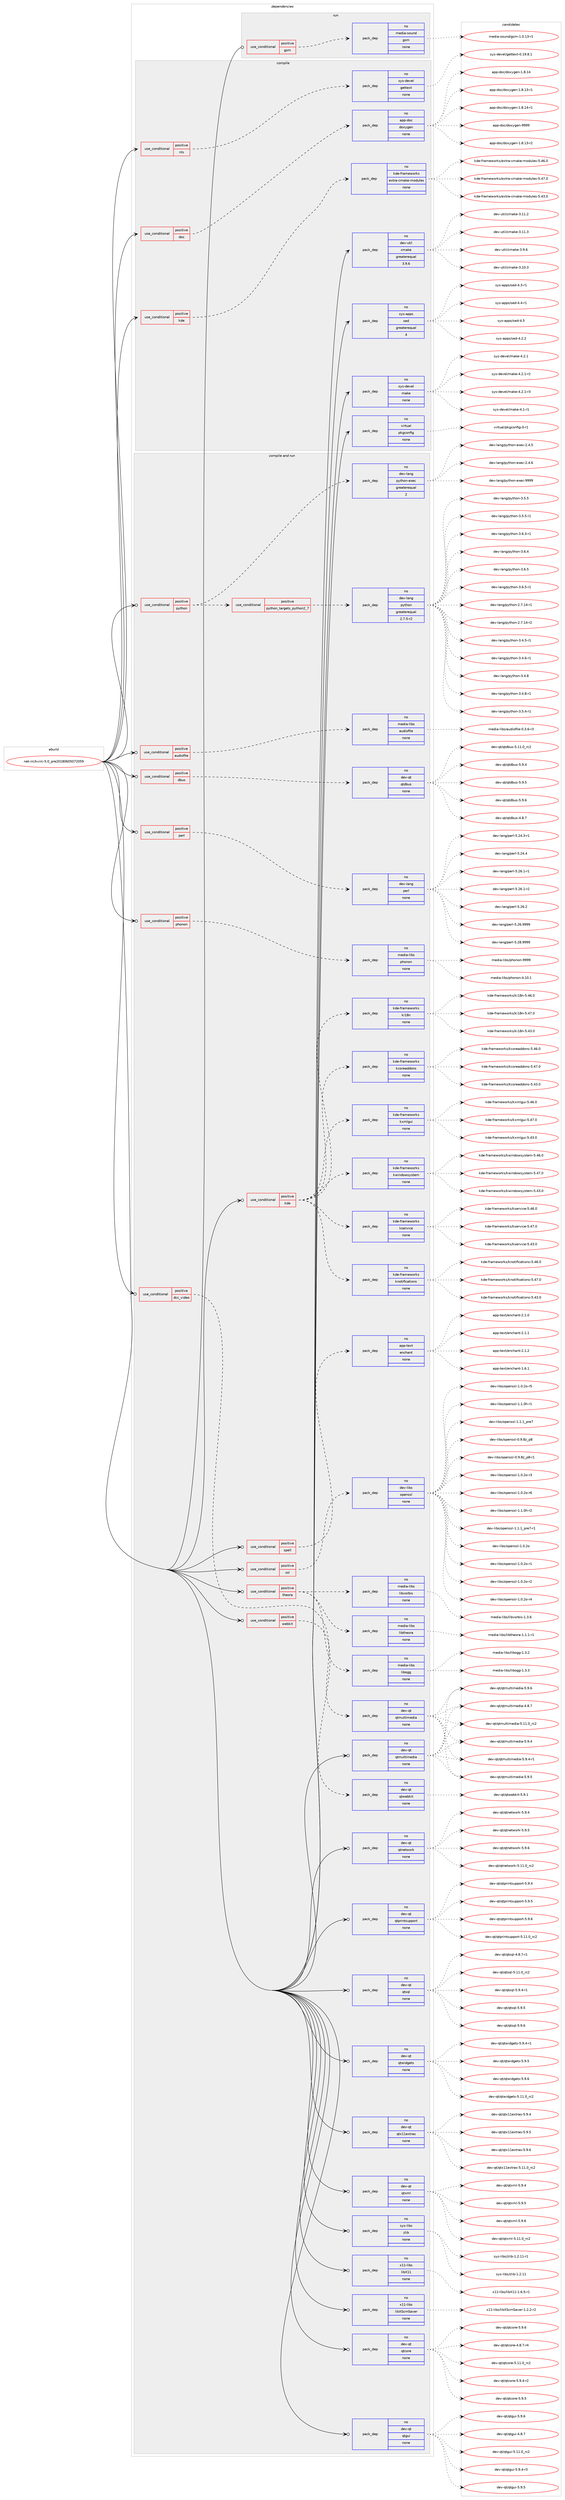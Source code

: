 digraph prolog {

# *************
# Graph options
# *************

newrank=true;
concentrate=true;
compound=true;
graph [rankdir=LR,fontname=Helvetica,fontsize=10,ranksep=1.5];#, ranksep=2.5, nodesep=0.2];
edge  [arrowhead=vee];
node  [fontname=Helvetica,fontsize=10];

# **********
# The ebuild
# **********

subgraph cluster_leftcol {
color=gray;
rank=same;
label=<<i>ebuild</i>>;
id [label="net-irc/kvirc-5.0_pre20180605072059", color=red, width=4, href="../net-irc/kvirc-5.0_pre20180605072059.svg"];
}

# ****************
# The dependencies
# ****************

subgraph cluster_midcol {
color=gray;
label=<<i>dependencies</i>>;
subgraph cluster_compile {
fillcolor="#eeeeee";
style=filled;
label=<<i>compile</i>>;
subgraph cond36 {
dependency120 [label=<<TABLE BORDER="0" CELLBORDER="1" CELLSPACING="0" CELLPADDING="4"><TR><TD ROWSPAN="3" CELLPADDING="10">use_conditional</TD></TR><TR><TD>positive</TD></TR><TR><TD>doc</TD></TR></TABLE>>, shape=none, color=red];
subgraph pack85 {
dependency121 [label=<<TABLE BORDER="0" CELLBORDER="1" CELLSPACING="0" CELLPADDING="4" WIDTH="220"><TR><TD ROWSPAN="6" CELLPADDING="30">pack_dep</TD></TR><TR><TD WIDTH="110">no</TD></TR><TR><TD>app-doc</TD></TR><TR><TD>doxygen</TD></TR><TR><TD>none</TD></TR><TR><TD></TD></TR></TABLE>>, shape=none, color=blue];
}
dependency120:e -> dependency121:w [weight=20,style="dashed",arrowhead="vee"];
}
id:e -> dependency120:w [weight=20,style="solid",arrowhead="vee"];
subgraph cond37 {
dependency122 [label=<<TABLE BORDER="0" CELLBORDER="1" CELLSPACING="0" CELLPADDING="4"><TR><TD ROWSPAN="3" CELLPADDING="10">use_conditional</TD></TR><TR><TD>positive</TD></TR><TR><TD>kde</TD></TR></TABLE>>, shape=none, color=red];
subgraph pack86 {
dependency123 [label=<<TABLE BORDER="0" CELLBORDER="1" CELLSPACING="0" CELLPADDING="4" WIDTH="220"><TR><TD ROWSPAN="6" CELLPADDING="30">pack_dep</TD></TR><TR><TD WIDTH="110">no</TD></TR><TR><TD>kde-frameworks</TD></TR><TR><TD>extra-cmake-modules</TD></TR><TR><TD>none</TD></TR><TR><TD></TD></TR></TABLE>>, shape=none, color=blue];
}
dependency122:e -> dependency123:w [weight=20,style="dashed",arrowhead="vee"];
}
id:e -> dependency122:w [weight=20,style="solid",arrowhead="vee"];
subgraph cond38 {
dependency124 [label=<<TABLE BORDER="0" CELLBORDER="1" CELLSPACING="0" CELLPADDING="4"><TR><TD ROWSPAN="3" CELLPADDING="10">use_conditional</TD></TR><TR><TD>positive</TD></TR><TR><TD>nls</TD></TR></TABLE>>, shape=none, color=red];
subgraph pack87 {
dependency125 [label=<<TABLE BORDER="0" CELLBORDER="1" CELLSPACING="0" CELLPADDING="4" WIDTH="220"><TR><TD ROWSPAN="6" CELLPADDING="30">pack_dep</TD></TR><TR><TD WIDTH="110">no</TD></TR><TR><TD>sys-devel</TD></TR><TR><TD>gettext</TD></TR><TR><TD>none</TD></TR><TR><TD></TD></TR></TABLE>>, shape=none, color=blue];
}
dependency124:e -> dependency125:w [weight=20,style="dashed",arrowhead="vee"];
}
id:e -> dependency124:w [weight=20,style="solid",arrowhead="vee"];
subgraph pack88 {
dependency126 [label=<<TABLE BORDER="0" CELLBORDER="1" CELLSPACING="0" CELLPADDING="4" WIDTH="220"><TR><TD ROWSPAN="6" CELLPADDING="30">pack_dep</TD></TR><TR><TD WIDTH="110">no</TD></TR><TR><TD>dev-util</TD></TR><TR><TD>cmake</TD></TR><TR><TD>greaterequal</TD></TR><TR><TD>3.9.6</TD></TR></TABLE>>, shape=none, color=blue];
}
id:e -> dependency126:w [weight=20,style="solid",arrowhead="vee"];
subgraph pack89 {
dependency127 [label=<<TABLE BORDER="0" CELLBORDER="1" CELLSPACING="0" CELLPADDING="4" WIDTH="220"><TR><TD ROWSPAN="6" CELLPADDING="30">pack_dep</TD></TR><TR><TD WIDTH="110">no</TD></TR><TR><TD>sys-apps</TD></TR><TR><TD>sed</TD></TR><TR><TD>greaterequal</TD></TR><TR><TD>4</TD></TR></TABLE>>, shape=none, color=blue];
}
id:e -> dependency127:w [weight=20,style="solid",arrowhead="vee"];
subgraph pack90 {
dependency128 [label=<<TABLE BORDER="0" CELLBORDER="1" CELLSPACING="0" CELLPADDING="4" WIDTH="220"><TR><TD ROWSPAN="6" CELLPADDING="30">pack_dep</TD></TR><TR><TD WIDTH="110">no</TD></TR><TR><TD>sys-devel</TD></TR><TR><TD>make</TD></TR><TR><TD>none</TD></TR><TR><TD></TD></TR></TABLE>>, shape=none, color=blue];
}
id:e -> dependency128:w [weight=20,style="solid",arrowhead="vee"];
subgraph pack91 {
dependency129 [label=<<TABLE BORDER="0" CELLBORDER="1" CELLSPACING="0" CELLPADDING="4" WIDTH="220"><TR><TD ROWSPAN="6" CELLPADDING="30">pack_dep</TD></TR><TR><TD WIDTH="110">no</TD></TR><TR><TD>virtual</TD></TR><TR><TD>pkgconfig</TD></TR><TR><TD>none</TD></TR><TR><TD></TD></TR></TABLE>>, shape=none, color=blue];
}
id:e -> dependency129:w [weight=20,style="solid",arrowhead="vee"];
}
subgraph cluster_compileandrun {
fillcolor="#eeeeee";
style=filled;
label=<<i>compile and run</i>>;
subgraph cond39 {
dependency130 [label=<<TABLE BORDER="0" CELLBORDER="1" CELLSPACING="0" CELLPADDING="4"><TR><TD ROWSPAN="3" CELLPADDING="10">use_conditional</TD></TR><TR><TD>positive</TD></TR><TR><TD>audiofile</TD></TR></TABLE>>, shape=none, color=red];
subgraph pack92 {
dependency131 [label=<<TABLE BORDER="0" CELLBORDER="1" CELLSPACING="0" CELLPADDING="4" WIDTH="220"><TR><TD ROWSPAN="6" CELLPADDING="30">pack_dep</TD></TR><TR><TD WIDTH="110">no</TD></TR><TR><TD>media-libs</TD></TR><TR><TD>audiofile</TD></TR><TR><TD>none</TD></TR><TR><TD></TD></TR></TABLE>>, shape=none, color=blue];
}
dependency130:e -> dependency131:w [weight=20,style="dashed",arrowhead="vee"];
}
id:e -> dependency130:w [weight=20,style="solid",arrowhead="odotvee"];
subgraph cond40 {
dependency132 [label=<<TABLE BORDER="0" CELLBORDER="1" CELLSPACING="0" CELLPADDING="4"><TR><TD ROWSPAN="3" CELLPADDING="10">use_conditional</TD></TR><TR><TD>positive</TD></TR><TR><TD>dbus</TD></TR></TABLE>>, shape=none, color=red];
subgraph pack93 {
dependency133 [label=<<TABLE BORDER="0" CELLBORDER="1" CELLSPACING="0" CELLPADDING="4" WIDTH="220"><TR><TD ROWSPAN="6" CELLPADDING="30">pack_dep</TD></TR><TR><TD WIDTH="110">no</TD></TR><TR><TD>dev-qt</TD></TR><TR><TD>qtdbus</TD></TR><TR><TD>none</TD></TR><TR><TD></TD></TR></TABLE>>, shape=none, color=blue];
}
dependency132:e -> dependency133:w [weight=20,style="dashed",arrowhead="vee"];
}
id:e -> dependency132:w [weight=20,style="solid",arrowhead="odotvee"];
subgraph cond41 {
dependency134 [label=<<TABLE BORDER="0" CELLBORDER="1" CELLSPACING="0" CELLPADDING="4"><TR><TD ROWSPAN="3" CELLPADDING="10">use_conditional</TD></TR><TR><TD>positive</TD></TR><TR><TD>dcc_video</TD></TR></TABLE>>, shape=none, color=red];
subgraph pack94 {
dependency135 [label=<<TABLE BORDER="0" CELLBORDER="1" CELLSPACING="0" CELLPADDING="4" WIDTH="220"><TR><TD ROWSPAN="6" CELLPADDING="30">pack_dep</TD></TR><TR><TD WIDTH="110">no</TD></TR><TR><TD>dev-qt</TD></TR><TR><TD>qtmultimedia</TD></TR><TR><TD>none</TD></TR><TR><TD></TD></TR></TABLE>>, shape=none, color=blue];
}
dependency134:e -> dependency135:w [weight=20,style="dashed",arrowhead="vee"];
}
id:e -> dependency134:w [weight=20,style="solid",arrowhead="odotvee"];
subgraph cond42 {
dependency136 [label=<<TABLE BORDER="0" CELLBORDER="1" CELLSPACING="0" CELLPADDING="4"><TR><TD ROWSPAN="3" CELLPADDING="10">use_conditional</TD></TR><TR><TD>positive</TD></TR><TR><TD>kde</TD></TR></TABLE>>, shape=none, color=red];
subgraph pack95 {
dependency137 [label=<<TABLE BORDER="0" CELLBORDER="1" CELLSPACING="0" CELLPADDING="4" WIDTH="220"><TR><TD ROWSPAN="6" CELLPADDING="30">pack_dep</TD></TR><TR><TD WIDTH="110">no</TD></TR><TR><TD>kde-frameworks</TD></TR><TR><TD>kcoreaddons</TD></TR><TR><TD>none</TD></TR><TR><TD></TD></TR></TABLE>>, shape=none, color=blue];
}
dependency136:e -> dependency137:w [weight=20,style="dashed",arrowhead="vee"];
subgraph pack96 {
dependency138 [label=<<TABLE BORDER="0" CELLBORDER="1" CELLSPACING="0" CELLPADDING="4" WIDTH="220"><TR><TD ROWSPAN="6" CELLPADDING="30">pack_dep</TD></TR><TR><TD WIDTH="110">no</TD></TR><TR><TD>kde-frameworks</TD></TR><TR><TD>ki18n</TD></TR><TR><TD>none</TD></TR><TR><TD></TD></TR></TABLE>>, shape=none, color=blue];
}
dependency136:e -> dependency138:w [weight=20,style="dashed",arrowhead="vee"];
subgraph pack97 {
dependency139 [label=<<TABLE BORDER="0" CELLBORDER="1" CELLSPACING="0" CELLPADDING="4" WIDTH="220"><TR><TD ROWSPAN="6" CELLPADDING="30">pack_dep</TD></TR><TR><TD WIDTH="110">no</TD></TR><TR><TD>kde-frameworks</TD></TR><TR><TD>knotifications</TD></TR><TR><TD>none</TD></TR><TR><TD></TD></TR></TABLE>>, shape=none, color=blue];
}
dependency136:e -> dependency139:w [weight=20,style="dashed",arrowhead="vee"];
subgraph pack98 {
dependency140 [label=<<TABLE BORDER="0" CELLBORDER="1" CELLSPACING="0" CELLPADDING="4" WIDTH="220"><TR><TD ROWSPAN="6" CELLPADDING="30">pack_dep</TD></TR><TR><TD WIDTH="110">no</TD></TR><TR><TD>kde-frameworks</TD></TR><TR><TD>kservice</TD></TR><TR><TD>none</TD></TR><TR><TD></TD></TR></TABLE>>, shape=none, color=blue];
}
dependency136:e -> dependency140:w [weight=20,style="dashed",arrowhead="vee"];
subgraph pack99 {
dependency141 [label=<<TABLE BORDER="0" CELLBORDER="1" CELLSPACING="0" CELLPADDING="4" WIDTH="220"><TR><TD ROWSPAN="6" CELLPADDING="30">pack_dep</TD></TR><TR><TD WIDTH="110">no</TD></TR><TR><TD>kde-frameworks</TD></TR><TR><TD>kwindowsystem</TD></TR><TR><TD>none</TD></TR><TR><TD></TD></TR></TABLE>>, shape=none, color=blue];
}
dependency136:e -> dependency141:w [weight=20,style="dashed",arrowhead="vee"];
subgraph pack100 {
dependency142 [label=<<TABLE BORDER="0" CELLBORDER="1" CELLSPACING="0" CELLPADDING="4" WIDTH="220"><TR><TD ROWSPAN="6" CELLPADDING="30">pack_dep</TD></TR><TR><TD WIDTH="110">no</TD></TR><TR><TD>kde-frameworks</TD></TR><TR><TD>kxmlgui</TD></TR><TR><TD>none</TD></TR><TR><TD></TD></TR></TABLE>>, shape=none, color=blue];
}
dependency136:e -> dependency142:w [weight=20,style="dashed",arrowhead="vee"];
}
id:e -> dependency136:w [weight=20,style="solid",arrowhead="odotvee"];
subgraph cond43 {
dependency143 [label=<<TABLE BORDER="0" CELLBORDER="1" CELLSPACING="0" CELLPADDING="4"><TR><TD ROWSPAN="3" CELLPADDING="10">use_conditional</TD></TR><TR><TD>positive</TD></TR><TR><TD>perl</TD></TR></TABLE>>, shape=none, color=red];
subgraph pack101 {
dependency144 [label=<<TABLE BORDER="0" CELLBORDER="1" CELLSPACING="0" CELLPADDING="4" WIDTH="220"><TR><TD ROWSPAN="6" CELLPADDING="30">pack_dep</TD></TR><TR><TD WIDTH="110">no</TD></TR><TR><TD>dev-lang</TD></TR><TR><TD>perl</TD></TR><TR><TD>none</TD></TR><TR><TD></TD></TR></TABLE>>, shape=none, color=blue];
}
dependency143:e -> dependency144:w [weight=20,style="dashed",arrowhead="vee"];
}
id:e -> dependency143:w [weight=20,style="solid",arrowhead="odotvee"];
subgraph cond44 {
dependency145 [label=<<TABLE BORDER="0" CELLBORDER="1" CELLSPACING="0" CELLPADDING="4"><TR><TD ROWSPAN="3" CELLPADDING="10">use_conditional</TD></TR><TR><TD>positive</TD></TR><TR><TD>phonon</TD></TR></TABLE>>, shape=none, color=red];
subgraph pack102 {
dependency146 [label=<<TABLE BORDER="0" CELLBORDER="1" CELLSPACING="0" CELLPADDING="4" WIDTH="220"><TR><TD ROWSPAN="6" CELLPADDING="30">pack_dep</TD></TR><TR><TD WIDTH="110">no</TD></TR><TR><TD>media-libs</TD></TR><TR><TD>phonon</TD></TR><TR><TD>none</TD></TR><TR><TD></TD></TR></TABLE>>, shape=none, color=blue];
}
dependency145:e -> dependency146:w [weight=20,style="dashed",arrowhead="vee"];
}
id:e -> dependency145:w [weight=20,style="solid",arrowhead="odotvee"];
subgraph cond45 {
dependency147 [label=<<TABLE BORDER="0" CELLBORDER="1" CELLSPACING="0" CELLPADDING="4"><TR><TD ROWSPAN="3" CELLPADDING="10">use_conditional</TD></TR><TR><TD>positive</TD></TR><TR><TD>python</TD></TR></TABLE>>, shape=none, color=red];
subgraph cond46 {
dependency148 [label=<<TABLE BORDER="0" CELLBORDER="1" CELLSPACING="0" CELLPADDING="4"><TR><TD ROWSPAN="3" CELLPADDING="10">use_conditional</TD></TR><TR><TD>positive</TD></TR><TR><TD>python_targets_python2_7</TD></TR></TABLE>>, shape=none, color=red];
subgraph pack103 {
dependency149 [label=<<TABLE BORDER="0" CELLBORDER="1" CELLSPACING="0" CELLPADDING="4" WIDTH="220"><TR><TD ROWSPAN="6" CELLPADDING="30">pack_dep</TD></TR><TR><TD WIDTH="110">no</TD></TR><TR><TD>dev-lang</TD></TR><TR><TD>python</TD></TR><TR><TD>greaterequal</TD></TR><TR><TD>2.7.5-r2</TD></TR></TABLE>>, shape=none, color=blue];
}
dependency148:e -> dependency149:w [weight=20,style="dashed",arrowhead="vee"];
}
dependency147:e -> dependency148:w [weight=20,style="dashed",arrowhead="vee"];
subgraph pack104 {
dependency150 [label=<<TABLE BORDER="0" CELLBORDER="1" CELLSPACING="0" CELLPADDING="4" WIDTH="220"><TR><TD ROWSPAN="6" CELLPADDING="30">pack_dep</TD></TR><TR><TD WIDTH="110">no</TD></TR><TR><TD>dev-lang</TD></TR><TR><TD>python-exec</TD></TR><TR><TD>greaterequal</TD></TR><TR><TD>2</TD></TR></TABLE>>, shape=none, color=blue];
}
dependency147:e -> dependency150:w [weight=20,style="dashed",arrowhead="vee"];
}
id:e -> dependency147:w [weight=20,style="solid",arrowhead="odotvee"];
subgraph cond47 {
dependency151 [label=<<TABLE BORDER="0" CELLBORDER="1" CELLSPACING="0" CELLPADDING="4"><TR><TD ROWSPAN="3" CELLPADDING="10">use_conditional</TD></TR><TR><TD>positive</TD></TR><TR><TD>spell</TD></TR></TABLE>>, shape=none, color=red];
subgraph pack105 {
dependency152 [label=<<TABLE BORDER="0" CELLBORDER="1" CELLSPACING="0" CELLPADDING="4" WIDTH="220"><TR><TD ROWSPAN="6" CELLPADDING="30">pack_dep</TD></TR><TR><TD WIDTH="110">no</TD></TR><TR><TD>app-text</TD></TR><TR><TD>enchant</TD></TR><TR><TD>none</TD></TR><TR><TD></TD></TR></TABLE>>, shape=none, color=blue];
}
dependency151:e -> dependency152:w [weight=20,style="dashed",arrowhead="vee"];
}
id:e -> dependency151:w [weight=20,style="solid",arrowhead="odotvee"];
subgraph cond48 {
dependency153 [label=<<TABLE BORDER="0" CELLBORDER="1" CELLSPACING="0" CELLPADDING="4"><TR><TD ROWSPAN="3" CELLPADDING="10">use_conditional</TD></TR><TR><TD>positive</TD></TR><TR><TD>ssl</TD></TR></TABLE>>, shape=none, color=red];
subgraph pack106 {
dependency154 [label=<<TABLE BORDER="0" CELLBORDER="1" CELLSPACING="0" CELLPADDING="4" WIDTH="220"><TR><TD ROWSPAN="6" CELLPADDING="30">pack_dep</TD></TR><TR><TD WIDTH="110">no</TD></TR><TR><TD>dev-libs</TD></TR><TR><TD>openssl</TD></TR><TR><TD>none</TD></TR><TR><TD></TD></TR></TABLE>>, shape=none, color=blue];
}
dependency153:e -> dependency154:w [weight=20,style="dashed",arrowhead="vee"];
}
id:e -> dependency153:w [weight=20,style="solid",arrowhead="odotvee"];
subgraph cond49 {
dependency155 [label=<<TABLE BORDER="0" CELLBORDER="1" CELLSPACING="0" CELLPADDING="4"><TR><TD ROWSPAN="3" CELLPADDING="10">use_conditional</TD></TR><TR><TD>positive</TD></TR><TR><TD>theora</TD></TR></TABLE>>, shape=none, color=red];
subgraph pack107 {
dependency156 [label=<<TABLE BORDER="0" CELLBORDER="1" CELLSPACING="0" CELLPADDING="4" WIDTH="220"><TR><TD ROWSPAN="6" CELLPADDING="30">pack_dep</TD></TR><TR><TD WIDTH="110">no</TD></TR><TR><TD>media-libs</TD></TR><TR><TD>libogg</TD></TR><TR><TD>none</TD></TR><TR><TD></TD></TR></TABLE>>, shape=none, color=blue];
}
dependency155:e -> dependency156:w [weight=20,style="dashed",arrowhead="vee"];
subgraph pack108 {
dependency157 [label=<<TABLE BORDER="0" CELLBORDER="1" CELLSPACING="0" CELLPADDING="4" WIDTH="220"><TR><TD ROWSPAN="6" CELLPADDING="30">pack_dep</TD></TR><TR><TD WIDTH="110">no</TD></TR><TR><TD>media-libs</TD></TR><TR><TD>libtheora</TD></TR><TR><TD>none</TD></TR><TR><TD></TD></TR></TABLE>>, shape=none, color=blue];
}
dependency155:e -> dependency157:w [weight=20,style="dashed",arrowhead="vee"];
subgraph pack109 {
dependency158 [label=<<TABLE BORDER="0" CELLBORDER="1" CELLSPACING="0" CELLPADDING="4" WIDTH="220"><TR><TD ROWSPAN="6" CELLPADDING="30">pack_dep</TD></TR><TR><TD WIDTH="110">no</TD></TR><TR><TD>media-libs</TD></TR><TR><TD>libvorbis</TD></TR><TR><TD>none</TD></TR><TR><TD></TD></TR></TABLE>>, shape=none, color=blue];
}
dependency155:e -> dependency158:w [weight=20,style="dashed",arrowhead="vee"];
}
id:e -> dependency155:w [weight=20,style="solid",arrowhead="odotvee"];
subgraph cond50 {
dependency159 [label=<<TABLE BORDER="0" CELLBORDER="1" CELLSPACING="0" CELLPADDING="4"><TR><TD ROWSPAN="3" CELLPADDING="10">use_conditional</TD></TR><TR><TD>positive</TD></TR><TR><TD>webkit</TD></TR></TABLE>>, shape=none, color=red];
subgraph pack110 {
dependency160 [label=<<TABLE BORDER="0" CELLBORDER="1" CELLSPACING="0" CELLPADDING="4" WIDTH="220"><TR><TD ROWSPAN="6" CELLPADDING="30">pack_dep</TD></TR><TR><TD WIDTH="110">no</TD></TR><TR><TD>dev-qt</TD></TR><TR><TD>qtwebkit</TD></TR><TR><TD>none</TD></TR><TR><TD></TD></TR></TABLE>>, shape=none, color=blue];
}
dependency159:e -> dependency160:w [weight=20,style="dashed",arrowhead="vee"];
}
id:e -> dependency159:w [weight=20,style="solid",arrowhead="odotvee"];
subgraph pack111 {
dependency161 [label=<<TABLE BORDER="0" CELLBORDER="1" CELLSPACING="0" CELLPADDING="4" WIDTH="220"><TR><TD ROWSPAN="6" CELLPADDING="30">pack_dep</TD></TR><TR><TD WIDTH="110">no</TD></TR><TR><TD>dev-qt</TD></TR><TR><TD>qtcore</TD></TR><TR><TD>none</TD></TR><TR><TD></TD></TR></TABLE>>, shape=none, color=blue];
}
id:e -> dependency161:w [weight=20,style="solid",arrowhead="odotvee"];
subgraph pack112 {
dependency162 [label=<<TABLE BORDER="0" CELLBORDER="1" CELLSPACING="0" CELLPADDING="4" WIDTH="220"><TR><TD ROWSPAN="6" CELLPADDING="30">pack_dep</TD></TR><TR><TD WIDTH="110">no</TD></TR><TR><TD>dev-qt</TD></TR><TR><TD>qtgui</TD></TR><TR><TD>none</TD></TR><TR><TD></TD></TR></TABLE>>, shape=none, color=blue];
}
id:e -> dependency162:w [weight=20,style="solid",arrowhead="odotvee"];
subgraph pack113 {
dependency163 [label=<<TABLE BORDER="0" CELLBORDER="1" CELLSPACING="0" CELLPADDING="4" WIDTH="220"><TR><TD ROWSPAN="6" CELLPADDING="30">pack_dep</TD></TR><TR><TD WIDTH="110">no</TD></TR><TR><TD>dev-qt</TD></TR><TR><TD>qtmultimedia</TD></TR><TR><TD>none</TD></TR><TR><TD></TD></TR></TABLE>>, shape=none, color=blue];
}
id:e -> dependency163:w [weight=20,style="solid",arrowhead="odotvee"];
subgraph pack114 {
dependency164 [label=<<TABLE BORDER="0" CELLBORDER="1" CELLSPACING="0" CELLPADDING="4" WIDTH="220"><TR><TD ROWSPAN="6" CELLPADDING="30">pack_dep</TD></TR><TR><TD WIDTH="110">no</TD></TR><TR><TD>dev-qt</TD></TR><TR><TD>qtnetwork</TD></TR><TR><TD>none</TD></TR><TR><TD></TD></TR></TABLE>>, shape=none, color=blue];
}
id:e -> dependency164:w [weight=20,style="solid",arrowhead="odotvee"];
subgraph pack115 {
dependency165 [label=<<TABLE BORDER="0" CELLBORDER="1" CELLSPACING="0" CELLPADDING="4" WIDTH="220"><TR><TD ROWSPAN="6" CELLPADDING="30">pack_dep</TD></TR><TR><TD WIDTH="110">no</TD></TR><TR><TD>dev-qt</TD></TR><TR><TD>qtprintsupport</TD></TR><TR><TD>none</TD></TR><TR><TD></TD></TR></TABLE>>, shape=none, color=blue];
}
id:e -> dependency165:w [weight=20,style="solid",arrowhead="odotvee"];
subgraph pack116 {
dependency166 [label=<<TABLE BORDER="0" CELLBORDER="1" CELLSPACING="0" CELLPADDING="4" WIDTH="220"><TR><TD ROWSPAN="6" CELLPADDING="30">pack_dep</TD></TR><TR><TD WIDTH="110">no</TD></TR><TR><TD>dev-qt</TD></TR><TR><TD>qtsql</TD></TR><TR><TD>none</TD></TR><TR><TD></TD></TR></TABLE>>, shape=none, color=blue];
}
id:e -> dependency166:w [weight=20,style="solid",arrowhead="odotvee"];
subgraph pack117 {
dependency167 [label=<<TABLE BORDER="0" CELLBORDER="1" CELLSPACING="0" CELLPADDING="4" WIDTH="220"><TR><TD ROWSPAN="6" CELLPADDING="30">pack_dep</TD></TR><TR><TD WIDTH="110">no</TD></TR><TR><TD>dev-qt</TD></TR><TR><TD>qtwidgets</TD></TR><TR><TD>none</TD></TR><TR><TD></TD></TR></TABLE>>, shape=none, color=blue];
}
id:e -> dependency167:w [weight=20,style="solid",arrowhead="odotvee"];
subgraph pack118 {
dependency168 [label=<<TABLE BORDER="0" CELLBORDER="1" CELLSPACING="0" CELLPADDING="4" WIDTH="220"><TR><TD ROWSPAN="6" CELLPADDING="30">pack_dep</TD></TR><TR><TD WIDTH="110">no</TD></TR><TR><TD>dev-qt</TD></TR><TR><TD>qtx11extras</TD></TR><TR><TD>none</TD></TR><TR><TD></TD></TR></TABLE>>, shape=none, color=blue];
}
id:e -> dependency168:w [weight=20,style="solid",arrowhead="odotvee"];
subgraph pack119 {
dependency169 [label=<<TABLE BORDER="0" CELLBORDER="1" CELLSPACING="0" CELLPADDING="4" WIDTH="220"><TR><TD ROWSPAN="6" CELLPADDING="30">pack_dep</TD></TR><TR><TD WIDTH="110">no</TD></TR><TR><TD>dev-qt</TD></TR><TR><TD>qtxml</TD></TR><TR><TD>none</TD></TR><TR><TD></TD></TR></TABLE>>, shape=none, color=blue];
}
id:e -> dependency169:w [weight=20,style="solid",arrowhead="odotvee"];
subgraph pack120 {
dependency170 [label=<<TABLE BORDER="0" CELLBORDER="1" CELLSPACING="0" CELLPADDING="4" WIDTH="220"><TR><TD ROWSPAN="6" CELLPADDING="30">pack_dep</TD></TR><TR><TD WIDTH="110">no</TD></TR><TR><TD>sys-libs</TD></TR><TR><TD>zlib</TD></TR><TR><TD>none</TD></TR><TR><TD></TD></TR></TABLE>>, shape=none, color=blue];
}
id:e -> dependency170:w [weight=20,style="solid",arrowhead="odotvee"];
subgraph pack121 {
dependency171 [label=<<TABLE BORDER="0" CELLBORDER="1" CELLSPACING="0" CELLPADDING="4" WIDTH="220"><TR><TD ROWSPAN="6" CELLPADDING="30">pack_dep</TD></TR><TR><TD WIDTH="110">no</TD></TR><TR><TD>x11-libs</TD></TR><TR><TD>libX11</TD></TR><TR><TD>none</TD></TR><TR><TD></TD></TR></TABLE>>, shape=none, color=blue];
}
id:e -> dependency171:w [weight=20,style="solid",arrowhead="odotvee"];
subgraph pack122 {
dependency172 [label=<<TABLE BORDER="0" CELLBORDER="1" CELLSPACING="0" CELLPADDING="4" WIDTH="220"><TR><TD ROWSPAN="6" CELLPADDING="30">pack_dep</TD></TR><TR><TD WIDTH="110">no</TD></TR><TR><TD>x11-libs</TD></TR><TR><TD>libXScrnSaver</TD></TR><TR><TD>none</TD></TR><TR><TD></TD></TR></TABLE>>, shape=none, color=blue];
}
id:e -> dependency172:w [weight=20,style="solid",arrowhead="odotvee"];
}
subgraph cluster_run {
fillcolor="#eeeeee";
style=filled;
label=<<i>run</i>>;
subgraph cond51 {
dependency173 [label=<<TABLE BORDER="0" CELLBORDER="1" CELLSPACING="0" CELLPADDING="4"><TR><TD ROWSPAN="3" CELLPADDING="10">use_conditional</TD></TR><TR><TD>positive</TD></TR><TR><TD>gsm</TD></TR></TABLE>>, shape=none, color=red];
subgraph pack123 {
dependency174 [label=<<TABLE BORDER="0" CELLBORDER="1" CELLSPACING="0" CELLPADDING="4" WIDTH="220"><TR><TD ROWSPAN="6" CELLPADDING="30">pack_dep</TD></TR><TR><TD WIDTH="110">no</TD></TR><TR><TD>media-sound</TD></TR><TR><TD>gsm</TD></TR><TR><TD>none</TD></TR><TR><TD></TD></TR></TABLE>>, shape=none, color=blue];
}
dependency173:e -> dependency174:w [weight=20,style="dashed",arrowhead="vee"];
}
id:e -> dependency173:w [weight=20,style="solid",arrowhead="odot"];
}
}

# **************
# The candidates
# **************

subgraph cluster_choices {
rank=same;
color=gray;
label=<<i>candidates</i>>;

subgraph choice85 {
color=black;
nodesep=1;
choice97112112451001119947100111120121103101110454946564649514511450 [label="app-doc/doxygen-1.8.13-r2", color=red, width=4,href="../app-doc/doxygen-1.8.13-r2.svg"];
choice9711211245100111994710011112012110310111045494656464952 [label="app-doc/doxygen-1.8.14", color=red, width=4,href="../app-doc/doxygen-1.8.14.svg"];
choice97112112451001119947100111120121103101110454946564649514511449 [label="app-doc/doxygen-1.8.13-r1", color=red, width=4,href="../app-doc/doxygen-1.8.13-r1.svg"];
choice97112112451001119947100111120121103101110454946564649524511449 [label="app-doc/doxygen-1.8.14-r1", color=red, width=4,href="../app-doc/doxygen-1.8.14-r1.svg"];
choice971121124510011199471001111201211031011104557575757 [label="app-doc/doxygen-9999", color=red, width=4,href="../app-doc/doxygen-9999.svg"];
dependency121:e -> choice97112112451001119947100111120121103101110454946564649514511450:w [style=dotted,weight="100"];
dependency121:e -> choice9711211245100111994710011112012110310111045494656464952:w [style=dotted,weight="100"];
dependency121:e -> choice97112112451001119947100111120121103101110454946564649514511449:w [style=dotted,weight="100"];
dependency121:e -> choice97112112451001119947100111120121103101110454946564649524511449:w [style=dotted,weight="100"];
dependency121:e -> choice971121124510011199471001111201211031011104557575757:w [style=dotted,weight="100"];
}
subgraph choice86 {
color=black;
nodesep=1;
choice107100101451021149710910111911111410711547101120116114974599109971071014510911110011710810111545534652514648 [label="kde-frameworks/extra-cmake-modules-5.43.0", color=red, width=4,href="../kde-frameworks/extra-cmake-modules-5.43.0.svg"];
choice107100101451021149710910111911111410711547101120116114974599109971071014510911110011710810111545534652544648 [label="kde-frameworks/extra-cmake-modules-5.46.0", color=red, width=4,href="../kde-frameworks/extra-cmake-modules-5.46.0.svg"];
choice107100101451021149710910111911111410711547101120116114974599109971071014510911110011710810111545534652554648 [label="kde-frameworks/extra-cmake-modules-5.47.0", color=red, width=4,href="../kde-frameworks/extra-cmake-modules-5.47.0.svg"];
dependency123:e -> choice107100101451021149710910111911111410711547101120116114974599109971071014510911110011710810111545534652514648:w [style=dotted,weight="100"];
dependency123:e -> choice107100101451021149710910111911111410711547101120116114974599109971071014510911110011710810111545534652544648:w [style=dotted,weight="100"];
dependency123:e -> choice107100101451021149710910111911111410711547101120116114974599109971071014510911110011710810111545534652554648:w [style=dotted,weight="100"];
}
subgraph choice87 {
color=black;
nodesep=1;
choice1151211154510010111810110847103101116116101120116454846495746564649 [label="sys-devel/gettext-0.19.8.1", color=red, width=4,href="../sys-devel/gettext-0.19.8.1.svg"];
dependency125:e -> choice1151211154510010111810110847103101116116101120116454846495746564649:w [style=dotted,weight="100"];
}
subgraph choice88 {
color=black;
nodesep=1;
choice1001011184511711610510847991099710710145514649484651 [label="dev-util/cmake-3.10.3", color=red, width=4,href="../dev-util/cmake-3.10.3.svg"];
choice1001011184511711610510847991099710710145514649494650 [label="dev-util/cmake-3.11.2", color=red, width=4,href="../dev-util/cmake-3.11.2.svg"];
choice1001011184511711610510847991099710710145514649494651 [label="dev-util/cmake-3.11.3", color=red, width=4,href="../dev-util/cmake-3.11.3.svg"];
choice10010111845117116105108479910997107101455146574654 [label="dev-util/cmake-3.9.6", color=red, width=4,href="../dev-util/cmake-3.9.6.svg"];
dependency126:e -> choice1001011184511711610510847991099710710145514649484651:w [style=dotted,weight="100"];
dependency126:e -> choice1001011184511711610510847991099710710145514649494650:w [style=dotted,weight="100"];
dependency126:e -> choice1001011184511711610510847991099710710145514649494651:w [style=dotted,weight="100"];
dependency126:e -> choice10010111845117116105108479910997107101455146574654:w [style=dotted,weight="100"];
}
subgraph choice89 {
color=black;
nodesep=1;
choice115121115459711211211547115101100455246504650 [label="sys-apps/sed-4.2.2", color=red, width=4,href="../sys-apps/sed-4.2.2.svg"];
choice115121115459711211211547115101100455246514511449 [label="sys-apps/sed-4.3-r1", color=red, width=4,href="../sys-apps/sed-4.3-r1.svg"];
choice115121115459711211211547115101100455246524511449 [label="sys-apps/sed-4.4-r1", color=red, width=4,href="../sys-apps/sed-4.4-r1.svg"];
choice11512111545971121121154711510110045524653 [label="sys-apps/sed-4.5", color=red, width=4,href="../sys-apps/sed-4.5.svg"];
dependency127:e -> choice115121115459711211211547115101100455246504650:w [style=dotted,weight="100"];
dependency127:e -> choice115121115459711211211547115101100455246514511449:w [style=dotted,weight="100"];
dependency127:e -> choice115121115459711211211547115101100455246524511449:w [style=dotted,weight="100"];
dependency127:e -> choice11512111545971121121154711510110045524653:w [style=dotted,weight="100"];
}
subgraph choice90 {
color=black;
nodesep=1;
choice115121115451001011181011084710997107101455246494511449 [label="sys-devel/make-4.1-r1", color=red, width=4,href="../sys-devel/make-4.1-r1.svg"];
choice115121115451001011181011084710997107101455246504649 [label="sys-devel/make-4.2.1", color=red, width=4,href="../sys-devel/make-4.2.1.svg"];
choice1151211154510010111810110847109971071014552465046494511450 [label="sys-devel/make-4.2.1-r2", color=red, width=4,href="../sys-devel/make-4.2.1-r2.svg"];
choice1151211154510010111810110847109971071014552465046494511451 [label="sys-devel/make-4.2.1-r3", color=red, width=4,href="../sys-devel/make-4.2.1-r3.svg"];
dependency128:e -> choice115121115451001011181011084710997107101455246494511449:w [style=dotted,weight="100"];
dependency128:e -> choice115121115451001011181011084710997107101455246504649:w [style=dotted,weight="100"];
dependency128:e -> choice1151211154510010111810110847109971071014552465046494511450:w [style=dotted,weight="100"];
dependency128:e -> choice1151211154510010111810110847109971071014552465046494511451:w [style=dotted,weight="100"];
}
subgraph choice91 {
color=black;
nodesep=1;
choice11810511411611797108471121071039911111010210510345484511449 [label="virtual/pkgconfig-0-r1", color=red, width=4,href="../virtual/pkgconfig-0-r1.svg"];
dependency129:e -> choice11810511411611797108471121071039911111010210510345484511449:w [style=dotted,weight="100"];
}
subgraph choice92 {
color=black;
nodesep=1;
choice10910110010597451081059811547971171001051111021051081014548465146544511451 [label="media-libs/audiofile-0.3.6-r3", color=red, width=4,href="../media-libs/audiofile-0.3.6-r3.svg"];
dependency131:e -> choice10910110010597451081059811547971171001051111021051081014548465146544511451:w [style=dotted,weight="100"];
}
subgraph choice93 {
color=black;
nodesep=1;
choice100101118451131164711311610098117115455246564655 [label="dev-qt/qtdbus-4.8.7", color=red, width=4,href="../dev-qt/qtdbus-4.8.7.svg"];
choice10010111845113116471131161009811711545534649494648951149950 [label="dev-qt/qtdbus-5.11.0_rc2", color=red, width=4,href="../dev-qt/qtdbus-5.11.0_rc2.svg"];
choice100101118451131164711311610098117115455346574652 [label="dev-qt/qtdbus-5.9.4", color=red, width=4,href="../dev-qt/qtdbus-5.9.4.svg"];
choice100101118451131164711311610098117115455346574653 [label="dev-qt/qtdbus-5.9.5", color=red, width=4,href="../dev-qt/qtdbus-5.9.5.svg"];
choice100101118451131164711311610098117115455346574654 [label="dev-qt/qtdbus-5.9.6", color=red, width=4,href="../dev-qt/qtdbus-5.9.6.svg"];
dependency133:e -> choice100101118451131164711311610098117115455246564655:w [style=dotted,weight="100"];
dependency133:e -> choice10010111845113116471131161009811711545534649494648951149950:w [style=dotted,weight="100"];
dependency133:e -> choice100101118451131164711311610098117115455346574652:w [style=dotted,weight="100"];
dependency133:e -> choice100101118451131164711311610098117115455346574653:w [style=dotted,weight="100"];
dependency133:e -> choice100101118451131164711311610098117115455346574654:w [style=dotted,weight="100"];
}
subgraph choice94 {
color=black;
nodesep=1;
choice100101118451131164711311610911710811610510910110010597455246564655 [label="dev-qt/qtmultimedia-4.8.7", color=red, width=4,href="../dev-qt/qtmultimedia-4.8.7.svg"];
choice10010111845113116471131161091171081161051091011001059745534649494648951149950 [label="dev-qt/qtmultimedia-5.11.0_rc2", color=red, width=4,href="../dev-qt/qtmultimedia-5.11.0_rc2.svg"];
choice100101118451131164711311610911710811610510910110010597455346574652 [label="dev-qt/qtmultimedia-5.9.4", color=red, width=4,href="../dev-qt/qtmultimedia-5.9.4.svg"];
choice1001011184511311647113116109117108116105109101100105974553465746524511449 [label="dev-qt/qtmultimedia-5.9.4-r1", color=red, width=4,href="../dev-qt/qtmultimedia-5.9.4-r1.svg"];
choice100101118451131164711311610911710811610510910110010597455346574653 [label="dev-qt/qtmultimedia-5.9.5", color=red, width=4,href="../dev-qt/qtmultimedia-5.9.5.svg"];
choice100101118451131164711311610911710811610510910110010597455346574654 [label="dev-qt/qtmultimedia-5.9.6", color=red, width=4,href="../dev-qt/qtmultimedia-5.9.6.svg"];
dependency135:e -> choice100101118451131164711311610911710811610510910110010597455246564655:w [style=dotted,weight="100"];
dependency135:e -> choice10010111845113116471131161091171081161051091011001059745534649494648951149950:w [style=dotted,weight="100"];
dependency135:e -> choice100101118451131164711311610911710811610510910110010597455346574652:w [style=dotted,weight="100"];
dependency135:e -> choice1001011184511311647113116109117108116105109101100105974553465746524511449:w [style=dotted,weight="100"];
dependency135:e -> choice100101118451131164711311610911710811610510910110010597455346574653:w [style=dotted,weight="100"];
dependency135:e -> choice100101118451131164711311610911710811610510910110010597455346574654:w [style=dotted,weight="100"];
}
subgraph choice95 {
color=black;
nodesep=1;
choice107100101451021149710910111911111410711547107991111141019710010011111011545534652514648 [label="kde-frameworks/kcoreaddons-5.43.0", color=red, width=4,href="../kde-frameworks/kcoreaddons-5.43.0.svg"];
choice107100101451021149710910111911111410711547107991111141019710010011111011545534652544648 [label="kde-frameworks/kcoreaddons-5.46.0", color=red, width=4,href="../kde-frameworks/kcoreaddons-5.46.0.svg"];
choice107100101451021149710910111911111410711547107991111141019710010011111011545534652554648 [label="kde-frameworks/kcoreaddons-5.47.0", color=red, width=4,href="../kde-frameworks/kcoreaddons-5.47.0.svg"];
dependency137:e -> choice107100101451021149710910111911111410711547107991111141019710010011111011545534652514648:w [style=dotted,weight="100"];
dependency137:e -> choice107100101451021149710910111911111410711547107991111141019710010011111011545534652544648:w [style=dotted,weight="100"];
dependency137:e -> choice107100101451021149710910111911111410711547107991111141019710010011111011545534652554648:w [style=dotted,weight="100"];
}
subgraph choice96 {
color=black;
nodesep=1;
choice107100101451021149710910111911111410711547107105495611045534652514648 [label="kde-frameworks/ki18n-5.43.0", color=red, width=4,href="../kde-frameworks/ki18n-5.43.0.svg"];
choice107100101451021149710910111911111410711547107105495611045534652544648 [label="kde-frameworks/ki18n-5.46.0", color=red, width=4,href="../kde-frameworks/ki18n-5.46.0.svg"];
choice107100101451021149710910111911111410711547107105495611045534652554648 [label="kde-frameworks/ki18n-5.47.0", color=red, width=4,href="../kde-frameworks/ki18n-5.47.0.svg"];
dependency138:e -> choice107100101451021149710910111911111410711547107105495611045534652514648:w [style=dotted,weight="100"];
dependency138:e -> choice107100101451021149710910111911111410711547107105495611045534652544648:w [style=dotted,weight="100"];
dependency138:e -> choice107100101451021149710910111911111410711547107105495611045534652554648:w [style=dotted,weight="100"];
}
subgraph choice97 {
color=black;
nodesep=1;
choice107100101451021149710910111911111410711547107110111116105102105999711610511111011545534652514648 [label="kde-frameworks/knotifications-5.43.0", color=red, width=4,href="../kde-frameworks/knotifications-5.43.0.svg"];
choice107100101451021149710910111911111410711547107110111116105102105999711610511111011545534652544648 [label="kde-frameworks/knotifications-5.46.0", color=red, width=4,href="../kde-frameworks/knotifications-5.46.0.svg"];
choice107100101451021149710910111911111410711547107110111116105102105999711610511111011545534652554648 [label="kde-frameworks/knotifications-5.47.0", color=red, width=4,href="../kde-frameworks/knotifications-5.47.0.svg"];
dependency139:e -> choice107100101451021149710910111911111410711547107110111116105102105999711610511111011545534652514648:w [style=dotted,weight="100"];
dependency139:e -> choice107100101451021149710910111911111410711547107110111116105102105999711610511111011545534652544648:w [style=dotted,weight="100"];
dependency139:e -> choice107100101451021149710910111911111410711547107110111116105102105999711610511111011545534652554648:w [style=dotted,weight="100"];
}
subgraph choice98 {
color=black;
nodesep=1;
choice1071001014510211497109101119111114107115471071151011141181059910145534652514648 [label="kde-frameworks/kservice-5.43.0", color=red, width=4,href="../kde-frameworks/kservice-5.43.0.svg"];
choice1071001014510211497109101119111114107115471071151011141181059910145534652544648 [label="kde-frameworks/kservice-5.46.0", color=red, width=4,href="../kde-frameworks/kservice-5.46.0.svg"];
choice1071001014510211497109101119111114107115471071151011141181059910145534652554648 [label="kde-frameworks/kservice-5.47.0", color=red, width=4,href="../kde-frameworks/kservice-5.47.0.svg"];
dependency140:e -> choice1071001014510211497109101119111114107115471071151011141181059910145534652514648:w [style=dotted,weight="100"];
dependency140:e -> choice1071001014510211497109101119111114107115471071151011141181059910145534652544648:w [style=dotted,weight="100"];
dependency140:e -> choice1071001014510211497109101119111114107115471071151011141181059910145534652554648:w [style=dotted,weight="100"];
}
subgraph choice99 {
color=black;
nodesep=1;
choice10710010145102114971091011191111141071154710711910511010011111911512111511610110945534652514648 [label="kde-frameworks/kwindowsystem-5.43.0", color=red, width=4,href="../kde-frameworks/kwindowsystem-5.43.0.svg"];
choice10710010145102114971091011191111141071154710711910511010011111911512111511610110945534652544648 [label="kde-frameworks/kwindowsystem-5.46.0", color=red, width=4,href="../kde-frameworks/kwindowsystem-5.46.0.svg"];
choice10710010145102114971091011191111141071154710711910511010011111911512111511610110945534652554648 [label="kde-frameworks/kwindowsystem-5.47.0", color=red, width=4,href="../kde-frameworks/kwindowsystem-5.47.0.svg"];
dependency141:e -> choice10710010145102114971091011191111141071154710711910511010011111911512111511610110945534652514648:w [style=dotted,weight="100"];
dependency141:e -> choice10710010145102114971091011191111141071154710711910511010011111911512111511610110945534652544648:w [style=dotted,weight="100"];
dependency141:e -> choice10710010145102114971091011191111141071154710711910511010011111911512111511610110945534652554648:w [style=dotted,weight="100"];
}
subgraph choice100 {
color=black;
nodesep=1;
choice10710010145102114971091011191111141071154710712010910810311710545534652514648 [label="kde-frameworks/kxmlgui-5.43.0", color=red, width=4,href="../kde-frameworks/kxmlgui-5.43.0.svg"];
choice10710010145102114971091011191111141071154710712010910810311710545534652544648 [label="kde-frameworks/kxmlgui-5.46.0", color=red, width=4,href="../kde-frameworks/kxmlgui-5.46.0.svg"];
choice10710010145102114971091011191111141071154710712010910810311710545534652554648 [label="kde-frameworks/kxmlgui-5.47.0", color=red, width=4,href="../kde-frameworks/kxmlgui-5.47.0.svg"];
dependency142:e -> choice10710010145102114971091011191111141071154710712010910810311710545534652514648:w [style=dotted,weight="100"];
dependency142:e -> choice10710010145102114971091011191111141071154710712010910810311710545534652544648:w [style=dotted,weight="100"];
dependency142:e -> choice10710010145102114971091011191111141071154710712010910810311710545534652554648:w [style=dotted,weight="100"];
}
subgraph choice101 {
color=black;
nodesep=1;
choice100101118451089711010347112101114108455346505246514511449 [label="dev-lang/perl-5.24.3-r1", color=red, width=4,href="../dev-lang/perl-5.24.3-r1.svg"];
choice10010111845108971101034711210111410845534650524652 [label="dev-lang/perl-5.24.4", color=red, width=4,href="../dev-lang/perl-5.24.4.svg"];
choice100101118451089711010347112101114108455346505446494511449 [label="dev-lang/perl-5.26.1-r1", color=red, width=4,href="../dev-lang/perl-5.26.1-r1.svg"];
choice100101118451089711010347112101114108455346505446494511450 [label="dev-lang/perl-5.26.1-r2", color=red, width=4,href="../dev-lang/perl-5.26.1-r2.svg"];
choice10010111845108971101034711210111410845534650544650 [label="dev-lang/perl-5.26.2", color=red, width=4,href="../dev-lang/perl-5.26.2.svg"];
choice10010111845108971101034711210111410845534650544657575757 [label="dev-lang/perl-5.26.9999", color=red, width=4,href="../dev-lang/perl-5.26.9999.svg"];
choice10010111845108971101034711210111410845534650564657575757 [label="dev-lang/perl-5.28.9999", color=red, width=4,href="../dev-lang/perl-5.28.9999.svg"];
dependency144:e -> choice100101118451089711010347112101114108455346505246514511449:w [style=dotted,weight="100"];
dependency144:e -> choice10010111845108971101034711210111410845534650524652:w [style=dotted,weight="100"];
dependency144:e -> choice100101118451089711010347112101114108455346505446494511449:w [style=dotted,weight="100"];
dependency144:e -> choice100101118451089711010347112101114108455346505446494511450:w [style=dotted,weight="100"];
dependency144:e -> choice10010111845108971101034711210111410845534650544650:w [style=dotted,weight="100"];
dependency144:e -> choice10010111845108971101034711210111410845534650544657575757:w [style=dotted,weight="100"];
dependency144:e -> choice10010111845108971101034711210111410845534650564657575757:w [style=dotted,weight="100"];
}
subgraph choice102 {
color=black;
nodesep=1;
choice1091011001059745108105981154711210411111011111045524649484649 [label="media-libs/phonon-4.10.1", color=red, width=4,href="../media-libs/phonon-4.10.1.svg"];
choice109101100105974510810598115471121041111101111104557575757 [label="media-libs/phonon-9999", color=red, width=4,href="../media-libs/phonon-9999.svg"];
dependency146:e -> choice1091011001059745108105981154711210411111011111045524649484649:w [style=dotted,weight="100"];
dependency146:e -> choice109101100105974510810598115471121041111101111104557575757:w [style=dotted,weight="100"];
}
subgraph choice103 {
color=black;
nodesep=1;
choice100101118451089711010347112121116104111110455046554649524511449 [label="dev-lang/python-2.7.14-r1", color=red, width=4,href="../dev-lang/python-2.7.14-r1.svg"];
choice100101118451089711010347112121116104111110455046554649524511450 [label="dev-lang/python-2.7.14-r2", color=red, width=4,href="../dev-lang/python-2.7.14-r2.svg"];
choice1001011184510897110103471121211161041111104551465246534511449 [label="dev-lang/python-3.4.5-r1", color=red, width=4,href="../dev-lang/python-3.4.5-r1.svg"];
choice1001011184510897110103471121211161041111104551465246544511449 [label="dev-lang/python-3.4.6-r1", color=red, width=4,href="../dev-lang/python-3.4.6-r1.svg"];
choice100101118451089711010347112121116104111110455146524656 [label="dev-lang/python-3.4.8", color=red, width=4,href="../dev-lang/python-3.4.8.svg"];
choice1001011184510897110103471121211161041111104551465246564511449 [label="dev-lang/python-3.4.8-r1", color=red, width=4,href="../dev-lang/python-3.4.8-r1.svg"];
choice1001011184510897110103471121211161041111104551465346524511449 [label="dev-lang/python-3.5.4-r1", color=red, width=4,href="../dev-lang/python-3.5.4-r1.svg"];
choice100101118451089711010347112121116104111110455146534653 [label="dev-lang/python-3.5.5", color=red, width=4,href="../dev-lang/python-3.5.5.svg"];
choice1001011184510897110103471121211161041111104551465346534511449 [label="dev-lang/python-3.5.5-r1", color=red, width=4,href="../dev-lang/python-3.5.5-r1.svg"];
choice1001011184510897110103471121211161041111104551465446514511449 [label="dev-lang/python-3.6.3-r1", color=red, width=4,href="../dev-lang/python-3.6.3-r1.svg"];
choice100101118451089711010347112121116104111110455146544652 [label="dev-lang/python-3.6.4", color=red, width=4,href="../dev-lang/python-3.6.4.svg"];
choice100101118451089711010347112121116104111110455146544653 [label="dev-lang/python-3.6.5", color=red, width=4,href="../dev-lang/python-3.6.5.svg"];
choice1001011184510897110103471121211161041111104551465446534511449 [label="dev-lang/python-3.6.5-r1", color=red, width=4,href="../dev-lang/python-3.6.5-r1.svg"];
dependency149:e -> choice100101118451089711010347112121116104111110455046554649524511449:w [style=dotted,weight="100"];
dependency149:e -> choice100101118451089711010347112121116104111110455046554649524511450:w [style=dotted,weight="100"];
dependency149:e -> choice1001011184510897110103471121211161041111104551465246534511449:w [style=dotted,weight="100"];
dependency149:e -> choice1001011184510897110103471121211161041111104551465246544511449:w [style=dotted,weight="100"];
dependency149:e -> choice100101118451089711010347112121116104111110455146524656:w [style=dotted,weight="100"];
dependency149:e -> choice1001011184510897110103471121211161041111104551465246564511449:w [style=dotted,weight="100"];
dependency149:e -> choice1001011184510897110103471121211161041111104551465346524511449:w [style=dotted,weight="100"];
dependency149:e -> choice100101118451089711010347112121116104111110455146534653:w [style=dotted,weight="100"];
dependency149:e -> choice1001011184510897110103471121211161041111104551465346534511449:w [style=dotted,weight="100"];
dependency149:e -> choice1001011184510897110103471121211161041111104551465446514511449:w [style=dotted,weight="100"];
dependency149:e -> choice100101118451089711010347112121116104111110455146544652:w [style=dotted,weight="100"];
dependency149:e -> choice100101118451089711010347112121116104111110455146544653:w [style=dotted,weight="100"];
dependency149:e -> choice1001011184510897110103471121211161041111104551465446534511449:w [style=dotted,weight="100"];
}
subgraph choice104 {
color=black;
nodesep=1;
choice1001011184510897110103471121211161041111104510112010199455046524653 [label="dev-lang/python-exec-2.4.5", color=red, width=4,href="../dev-lang/python-exec-2.4.5.svg"];
choice1001011184510897110103471121211161041111104510112010199455046524654 [label="dev-lang/python-exec-2.4.6", color=red, width=4,href="../dev-lang/python-exec-2.4.6.svg"];
choice10010111845108971101034711212111610411111045101120101994557575757 [label="dev-lang/python-exec-9999", color=red, width=4,href="../dev-lang/python-exec-9999.svg"];
dependency150:e -> choice1001011184510897110103471121211161041111104510112010199455046524653:w [style=dotted,weight="100"];
dependency150:e -> choice1001011184510897110103471121211161041111104510112010199455046524654:w [style=dotted,weight="100"];
dependency150:e -> choice10010111845108971101034711212111610411111045101120101994557575757:w [style=dotted,weight="100"];
}
subgraph choice105 {
color=black;
nodesep=1;
choice9711211245116101120116471011109910497110116454946544649 [label="app-text/enchant-1.6.1", color=red, width=4,href="../app-text/enchant-1.6.1.svg"];
choice9711211245116101120116471011109910497110116455046494648 [label="app-text/enchant-2.1.0", color=red, width=4,href="../app-text/enchant-2.1.0.svg"];
choice9711211245116101120116471011109910497110116455046494649 [label="app-text/enchant-2.1.1", color=red, width=4,href="../app-text/enchant-2.1.1.svg"];
choice9711211245116101120116471011109910497110116455046494650 [label="app-text/enchant-2.1.2", color=red, width=4,href="../app-text/enchant-2.1.2.svg"];
dependency152:e -> choice9711211245116101120116471011109910497110116454946544649:w [style=dotted,weight="100"];
dependency152:e -> choice9711211245116101120116471011109910497110116455046494648:w [style=dotted,weight="100"];
dependency152:e -> choice9711211245116101120116471011109910497110116455046494649:w [style=dotted,weight="100"];
dependency152:e -> choice9711211245116101120116471011109910497110116455046494650:w [style=dotted,weight="100"];
}
subgraph choice106 {
color=black;
nodesep=1;
choice100101118451081059811547111112101110115115108454946484650111 [label="dev-libs/openssl-1.0.2o", color=red, width=4,href="../dev-libs/openssl-1.0.2o.svg"];
choice1001011184510810598115471111121011101151151084549464846501114511449 [label="dev-libs/openssl-1.0.2o-r1", color=red, width=4,href="../dev-libs/openssl-1.0.2o-r1.svg"];
choice1001011184510810598115471111121011101151151084549464846501114511450 [label="dev-libs/openssl-1.0.2o-r2", color=red, width=4,href="../dev-libs/openssl-1.0.2o-r2.svg"];
choice1001011184510810598115471111121011101151151084549464846501114511452 [label="dev-libs/openssl-1.0.2o-r4", color=red, width=4,href="../dev-libs/openssl-1.0.2o-r4.svg"];
choice1001011184510810598115471111121011101151151084549464846501114511453 [label="dev-libs/openssl-1.0.2o-r5", color=red, width=4,href="../dev-libs/openssl-1.0.2o-r5.svg"];
choice1001011184510810598115471111121011101151151084549464946481044511449 [label="dev-libs/openssl-1.1.0h-r1", color=red, width=4,href="../dev-libs/openssl-1.1.0h-r1.svg"];
choice1001011184510810598115471111121011101151151084549464946499511211410155 [label="dev-libs/openssl-1.1.1_pre7", color=red, width=4,href="../dev-libs/openssl-1.1.1_pre7.svg"];
choice1001011184510810598115471111121011101151151084548465746561229511256 [label="dev-libs/openssl-0.9.8z_p8", color=red, width=4,href="../dev-libs/openssl-0.9.8z_p8.svg"];
choice10010111845108105981154711111210111011511510845484657465612295112564511449 [label="dev-libs/openssl-0.9.8z_p8-r1", color=red, width=4,href="../dev-libs/openssl-0.9.8z_p8-r1.svg"];
choice1001011184510810598115471111121011101151151084549464846501114511451 [label="dev-libs/openssl-1.0.2o-r3", color=red, width=4,href="../dev-libs/openssl-1.0.2o-r3.svg"];
choice1001011184510810598115471111121011101151151084549464846501114511454 [label="dev-libs/openssl-1.0.2o-r6", color=red, width=4,href="../dev-libs/openssl-1.0.2o-r6.svg"];
choice1001011184510810598115471111121011101151151084549464946481044511450 [label="dev-libs/openssl-1.1.0h-r2", color=red, width=4,href="../dev-libs/openssl-1.1.0h-r2.svg"];
choice10010111845108105981154711111210111011511510845494649464995112114101554511449 [label="dev-libs/openssl-1.1.1_pre7-r1", color=red, width=4,href="../dev-libs/openssl-1.1.1_pre7-r1.svg"];
dependency154:e -> choice100101118451081059811547111112101110115115108454946484650111:w [style=dotted,weight="100"];
dependency154:e -> choice1001011184510810598115471111121011101151151084549464846501114511449:w [style=dotted,weight="100"];
dependency154:e -> choice1001011184510810598115471111121011101151151084549464846501114511450:w [style=dotted,weight="100"];
dependency154:e -> choice1001011184510810598115471111121011101151151084549464846501114511452:w [style=dotted,weight="100"];
dependency154:e -> choice1001011184510810598115471111121011101151151084549464846501114511453:w [style=dotted,weight="100"];
dependency154:e -> choice1001011184510810598115471111121011101151151084549464946481044511449:w [style=dotted,weight="100"];
dependency154:e -> choice1001011184510810598115471111121011101151151084549464946499511211410155:w [style=dotted,weight="100"];
dependency154:e -> choice1001011184510810598115471111121011101151151084548465746561229511256:w [style=dotted,weight="100"];
dependency154:e -> choice10010111845108105981154711111210111011511510845484657465612295112564511449:w [style=dotted,weight="100"];
dependency154:e -> choice1001011184510810598115471111121011101151151084549464846501114511451:w [style=dotted,weight="100"];
dependency154:e -> choice1001011184510810598115471111121011101151151084549464846501114511454:w [style=dotted,weight="100"];
dependency154:e -> choice1001011184510810598115471111121011101151151084549464946481044511450:w [style=dotted,weight="100"];
dependency154:e -> choice10010111845108105981154711111210111011511510845494649464995112114101554511449:w [style=dotted,weight="100"];
}
subgraph choice107 {
color=black;
nodesep=1;
choice1091011001059745108105981154710810598111103103454946514650 [label="media-libs/libogg-1.3.2", color=red, width=4,href="../media-libs/libogg-1.3.2.svg"];
choice1091011001059745108105981154710810598111103103454946514651 [label="media-libs/libogg-1.3.3", color=red, width=4,href="../media-libs/libogg-1.3.3.svg"];
dependency156:e -> choice1091011001059745108105981154710810598111103103454946514650:w [style=dotted,weight="100"];
dependency156:e -> choice1091011001059745108105981154710810598111103103454946514651:w [style=dotted,weight="100"];
}
subgraph choice108 {
color=black;
nodesep=1;
choice1091011001059745108105981154710810598116104101111114974549464946494511449 [label="media-libs/libtheora-1.1.1-r1", color=red, width=4,href="../media-libs/libtheora-1.1.1-r1.svg"];
dependency157:e -> choice1091011001059745108105981154710810598116104101111114974549464946494511449:w [style=dotted,weight="100"];
}
subgraph choice109 {
color=black;
nodesep=1;
choice109101100105974510810598115471081059811811111498105115454946514654 [label="media-libs/libvorbis-1.3.6", color=red, width=4,href="../media-libs/libvorbis-1.3.6.svg"];
dependency158:e -> choice109101100105974510810598115471081059811811111498105115454946514654:w [style=dotted,weight="100"];
}
subgraph choice110 {
color=black;
nodesep=1;
choice100101118451131164711311611910198107105116455346574649 [label="dev-qt/qtwebkit-5.9.1", color=red, width=4,href="../dev-qt/qtwebkit-5.9.1.svg"];
dependency160:e -> choice100101118451131164711311611910198107105116455346574649:w [style=dotted,weight="100"];
}
subgraph choice111 {
color=black;
nodesep=1;
choice1001011184511311647113116991111141014552465646554511452 [label="dev-qt/qtcore-4.8.7-r4", color=red, width=4,href="../dev-qt/qtcore-4.8.7-r4.svg"];
choice10010111845113116471131169911111410145534649494648951149950 [label="dev-qt/qtcore-5.11.0_rc2", color=red, width=4,href="../dev-qt/qtcore-5.11.0_rc2.svg"];
choice1001011184511311647113116991111141014553465746524511450 [label="dev-qt/qtcore-5.9.4-r2", color=red, width=4,href="../dev-qt/qtcore-5.9.4-r2.svg"];
choice100101118451131164711311699111114101455346574653 [label="dev-qt/qtcore-5.9.5", color=red, width=4,href="../dev-qt/qtcore-5.9.5.svg"];
choice100101118451131164711311699111114101455346574654 [label="dev-qt/qtcore-5.9.6", color=red, width=4,href="../dev-qt/qtcore-5.9.6.svg"];
dependency161:e -> choice1001011184511311647113116991111141014552465646554511452:w [style=dotted,weight="100"];
dependency161:e -> choice10010111845113116471131169911111410145534649494648951149950:w [style=dotted,weight="100"];
dependency161:e -> choice1001011184511311647113116991111141014553465746524511450:w [style=dotted,weight="100"];
dependency161:e -> choice100101118451131164711311699111114101455346574653:w [style=dotted,weight="100"];
dependency161:e -> choice100101118451131164711311699111114101455346574654:w [style=dotted,weight="100"];
}
subgraph choice112 {
color=black;
nodesep=1;
choice1001011184511311647113116103117105455246564655 [label="dev-qt/qtgui-4.8.7", color=red, width=4,href="../dev-qt/qtgui-4.8.7.svg"];
choice100101118451131164711311610311710545534649494648951149950 [label="dev-qt/qtgui-5.11.0_rc2", color=red, width=4,href="../dev-qt/qtgui-5.11.0_rc2.svg"];
choice10010111845113116471131161031171054553465746524511451 [label="dev-qt/qtgui-5.9.4-r3", color=red, width=4,href="../dev-qt/qtgui-5.9.4-r3.svg"];
choice1001011184511311647113116103117105455346574653 [label="dev-qt/qtgui-5.9.5", color=red, width=4,href="../dev-qt/qtgui-5.9.5.svg"];
choice1001011184511311647113116103117105455346574654 [label="dev-qt/qtgui-5.9.6", color=red, width=4,href="../dev-qt/qtgui-5.9.6.svg"];
dependency162:e -> choice1001011184511311647113116103117105455246564655:w [style=dotted,weight="100"];
dependency162:e -> choice100101118451131164711311610311710545534649494648951149950:w [style=dotted,weight="100"];
dependency162:e -> choice10010111845113116471131161031171054553465746524511451:w [style=dotted,weight="100"];
dependency162:e -> choice1001011184511311647113116103117105455346574653:w [style=dotted,weight="100"];
dependency162:e -> choice1001011184511311647113116103117105455346574654:w [style=dotted,weight="100"];
}
subgraph choice113 {
color=black;
nodesep=1;
choice100101118451131164711311610911710811610510910110010597455246564655 [label="dev-qt/qtmultimedia-4.8.7", color=red, width=4,href="../dev-qt/qtmultimedia-4.8.7.svg"];
choice10010111845113116471131161091171081161051091011001059745534649494648951149950 [label="dev-qt/qtmultimedia-5.11.0_rc2", color=red, width=4,href="../dev-qt/qtmultimedia-5.11.0_rc2.svg"];
choice100101118451131164711311610911710811610510910110010597455346574652 [label="dev-qt/qtmultimedia-5.9.4", color=red, width=4,href="../dev-qt/qtmultimedia-5.9.4.svg"];
choice1001011184511311647113116109117108116105109101100105974553465746524511449 [label="dev-qt/qtmultimedia-5.9.4-r1", color=red, width=4,href="../dev-qt/qtmultimedia-5.9.4-r1.svg"];
choice100101118451131164711311610911710811610510910110010597455346574653 [label="dev-qt/qtmultimedia-5.9.5", color=red, width=4,href="../dev-qt/qtmultimedia-5.9.5.svg"];
choice100101118451131164711311610911710811610510910110010597455346574654 [label="dev-qt/qtmultimedia-5.9.6", color=red, width=4,href="../dev-qt/qtmultimedia-5.9.6.svg"];
dependency163:e -> choice100101118451131164711311610911710811610510910110010597455246564655:w [style=dotted,weight="100"];
dependency163:e -> choice10010111845113116471131161091171081161051091011001059745534649494648951149950:w [style=dotted,weight="100"];
dependency163:e -> choice100101118451131164711311610911710811610510910110010597455346574652:w [style=dotted,weight="100"];
dependency163:e -> choice1001011184511311647113116109117108116105109101100105974553465746524511449:w [style=dotted,weight="100"];
dependency163:e -> choice100101118451131164711311610911710811610510910110010597455346574653:w [style=dotted,weight="100"];
dependency163:e -> choice100101118451131164711311610911710811610510910110010597455346574654:w [style=dotted,weight="100"];
}
subgraph choice114 {
color=black;
nodesep=1;
choice100101118451131164711311611010111611911111410745534649494648951149950 [label="dev-qt/qtnetwork-5.11.0_rc2", color=red, width=4,href="../dev-qt/qtnetwork-5.11.0_rc2.svg"];
choice1001011184511311647113116110101116119111114107455346574652 [label="dev-qt/qtnetwork-5.9.4", color=red, width=4,href="../dev-qt/qtnetwork-5.9.4.svg"];
choice1001011184511311647113116110101116119111114107455346574653 [label="dev-qt/qtnetwork-5.9.5", color=red, width=4,href="../dev-qt/qtnetwork-5.9.5.svg"];
choice1001011184511311647113116110101116119111114107455346574654 [label="dev-qt/qtnetwork-5.9.6", color=red, width=4,href="../dev-qt/qtnetwork-5.9.6.svg"];
dependency164:e -> choice100101118451131164711311611010111611911111410745534649494648951149950:w [style=dotted,weight="100"];
dependency164:e -> choice1001011184511311647113116110101116119111114107455346574652:w [style=dotted,weight="100"];
dependency164:e -> choice1001011184511311647113116110101116119111114107455346574653:w [style=dotted,weight="100"];
dependency164:e -> choice1001011184511311647113116110101116119111114107455346574654:w [style=dotted,weight="100"];
}
subgraph choice115 {
color=black;
nodesep=1;
choice100101118451131164711311611211410511011611511711211211111411645534649494648951149950 [label="dev-qt/qtprintsupport-5.11.0_rc2", color=red, width=4,href="../dev-qt/qtprintsupport-5.11.0_rc2.svg"];
choice1001011184511311647113116112114105110116115117112112111114116455346574652 [label="dev-qt/qtprintsupport-5.9.4", color=red, width=4,href="../dev-qt/qtprintsupport-5.9.4.svg"];
choice1001011184511311647113116112114105110116115117112112111114116455346574653 [label="dev-qt/qtprintsupport-5.9.5", color=red, width=4,href="../dev-qt/qtprintsupport-5.9.5.svg"];
choice1001011184511311647113116112114105110116115117112112111114116455346574654 [label="dev-qt/qtprintsupport-5.9.6", color=red, width=4,href="../dev-qt/qtprintsupport-5.9.6.svg"];
dependency165:e -> choice100101118451131164711311611211410511011611511711211211111411645534649494648951149950:w [style=dotted,weight="100"];
dependency165:e -> choice1001011184511311647113116112114105110116115117112112111114116455346574652:w [style=dotted,weight="100"];
dependency165:e -> choice1001011184511311647113116112114105110116115117112112111114116455346574653:w [style=dotted,weight="100"];
dependency165:e -> choice1001011184511311647113116112114105110116115117112112111114116455346574654:w [style=dotted,weight="100"];
}
subgraph choice116 {
color=black;
nodesep=1;
choice10010111845113116471131161151131084552465646554511449 [label="dev-qt/qtsql-4.8.7-r1", color=red, width=4,href="../dev-qt/qtsql-4.8.7-r1.svg"];
choice100101118451131164711311611511310845534649494648951149950 [label="dev-qt/qtsql-5.11.0_rc2", color=red, width=4,href="../dev-qt/qtsql-5.11.0_rc2.svg"];
choice10010111845113116471131161151131084553465746524511449 [label="dev-qt/qtsql-5.9.4-r1", color=red, width=4,href="../dev-qt/qtsql-5.9.4-r1.svg"];
choice1001011184511311647113116115113108455346574653 [label="dev-qt/qtsql-5.9.5", color=red, width=4,href="../dev-qt/qtsql-5.9.5.svg"];
choice1001011184511311647113116115113108455346574654 [label="dev-qt/qtsql-5.9.6", color=red, width=4,href="../dev-qt/qtsql-5.9.6.svg"];
dependency166:e -> choice10010111845113116471131161151131084552465646554511449:w [style=dotted,weight="100"];
dependency166:e -> choice100101118451131164711311611511310845534649494648951149950:w [style=dotted,weight="100"];
dependency166:e -> choice10010111845113116471131161151131084553465746524511449:w [style=dotted,weight="100"];
dependency166:e -> choice1001011184511311647113116115113108455346574653:w [style=dotted,weight="100"];
dependency166:e -> choice1001011184511311647113116115113108455346574654:w [style=dotted,weight="100"];
}
subgraph choice117 {
color=black;
nodesep=1;
choice100101118451131164711311611910510010310111611545534649494648951149950 [label="dev-qt/qtwidgets-5.11.0_rc2", color=red, width=4,href="../dev-qt/qtwidgets-5.11.0_rc2.svg"];
choice10010111845113116471131161191051001031011161154553465746524511449 [label="dev-qt/qtwidgets-5.9.4-r1", color=red, width=4,href="../dev-qt/qtwidgets-5.9.4-r1.svg"];
choice1001011184511311647113116119105100103101116115455346574653 [label="dev-qt/qtwidgets-5.9.5", color=red, width=4,href="../dev-qt/qtwidgets-5.9.5.svg"];
choice1001011184511311647113116119105100103101116115455346574654 [label="dev-qt/qtwidgets-5.9.6", color=red, width=4,href="../dev-qt/qtwidgets-5.9.6.svg"];
dependency167:e -> choice100101118451131164711311611910510010310111611545534649494648951149950:w [style=dotted,weight="100"];
dependency167:e -> choice10010111845113116471131161191051001031011161154553465746524511449:w [style=dotted,weight="100"];
dependency167:e -> choice1001011184511311647113116119105100103101116115455346574653:w [style=dotted,weight="100"];
dependency167:e -> choice1001011184511311647113116119105100103101116115455346574654:w [style=dotted,weight="100"];
}
subgraph choice118 {
color=black;
nodesep=1;
choice100101118451131164711311612049491011201161149711545534649494648951149950 [label="dev-qt/qtx11extras-5.11.0_rc2", color=red, width=4,href="../dev-qt/qtx11extras-5.11.0_rc2.svg"];
choice1001011184511311647113116120494910112011611497115455346574652 [label="dev-qt/qtx11extras-5.9.4", color=red, width=4,href="../dev-qt/qtx11extras-5.9.4.svg"];
choice1001011184511311647113116120494910112011611497115455346574653 [label="dev-qt/qtx11extras-5.9.5", color=red, width=4,href="../dev-qt/qtx11extras-5.9.5.svg"];
choice1001011184511311647113116120494910112011611497115455346574654 [label="dev-qt/qtx11extras-5.9.6", color=red, width=4,href="../dev-qt/qtx11extras-5.9.6.svg"];
dependency168:e -> choice100101118451131164711311612049491011201161149711545534649494648951149950:w [style=dotted,weight="100"];
dependency168:e -> choice1001011184511311647113116120494910112011611497115455346574652:w [style=dotted,weight="100"];
dependency168:e -> choice1001011184511311647113116120494910112011611497115455346574653:w [style=dotted,weight="100"];
dependency168:e -> choice1001011184511311647113116120494910112011611497115455346574654:w [style=dotted,weight="100"];
}
subgraph choice119 {
color=black;
nodesep=1;
choice100101118451131164711311612010910845534649494648951149950 [label="dev-qt/qtxml-5.11.0_rc2", color=red, width=4,href="../dev-qt/qtxml-5.11.0_rc2.svg"];
choice1001011184511311647113116120109108455346574652 [label="dev-qt/qtxml-5.9.4", color=red, width=4,href="../dev-qt/qtxml-5.9.4.svg"];
choice1001011184511311647113116120109108455346574653 [label="dev-qt/qtxml-5.9.5", color=red, width=4,href="../dev-qt/qtxml-5.9.5.svg"];
choice1001011184511311647113116120109108455346574654 [label="dev-qt/qtxml-5.9.6", color=red, width=4,href="../dev-qt/qtxml-5.9.6.svg"];
dependency169:e -> choice100101118451131164711311612010910845534649494648951149950:w [style=dotted,weight="100"];
dependency169:e -> choice1001011184511311647113116120109108455346574652:w [style=dotted,weight="100"];
dependency169:e -> choice1001011184511311647113116120109108455346574653:w [style=dotted,weight="100"];
dependency169:e -> choice1001011184511311647113116120109108455346574654:w [style=dotted,weight="100"];
}
subgraph choice120 {
color=black;
nodesep=1;
choice1151211154510810598115471221081059845494650464949 [label="sys-libs/zlib-1.2.11", color=red, width=4,href="../sys-libs/zlib-1.2.11.svg"];
choice11512111545108105981154712210810598454946504649494511449 [label="sys-libs/zlib-1.2.11-r1", color=red, width=4,href="../sys-libs/zlib-1.2.11-r1.svg"];
dependency170:e -> choice1151211154510810598115471221081059845494650464949:w [style=dotted,weight="100"];
dependency170:e -> choice11512111545108105981154712210810598454946504649494511449:w [style=dotted,weight="100"];
}
subgraph choice121 {
color=black;
nodesep=1;
choice1204949451081059811547108105988849494549465446534511449 [label="x11-libs/libX11-1.6.5-r1", color=red, width=4,href="../x11-libs/libX11-1.6.5-r1.svg"];
dependency171:e -> choice1204949451081059811547108105988849494549465446534511449:w [style=dotted,weight="100"];
}
subgraph choice122 {
color=black;
nodesep=1;
choice12049494510810598115471081059888839911411083971181011144549465046504511450 [label="x11-libs/libXScrnSaver-1.2.2-r2", color=red, width=4,href="../x11-libs/libXScrnSaver-1.2.2-r2.svg"];
dependency172:e -> choice12049494510810598115471081059888839911411083971181011144549465046504511450:w [style=dotted,weight="100"];
}
subgraph choice123 {
color=black;
nodesep=1;
choice109101100105974511511111711010047103115109454946484649514511449 [label="media-sound/gsm-1.0.13-r1", color=red, width=4,href="../media-sound/gsm-1.0.13-r1.svg"];
dependency174:e -> choice109101100105974511511111711010047103115109454946484649514511449:w [style=dotted,weight="100"];
}
}

}
